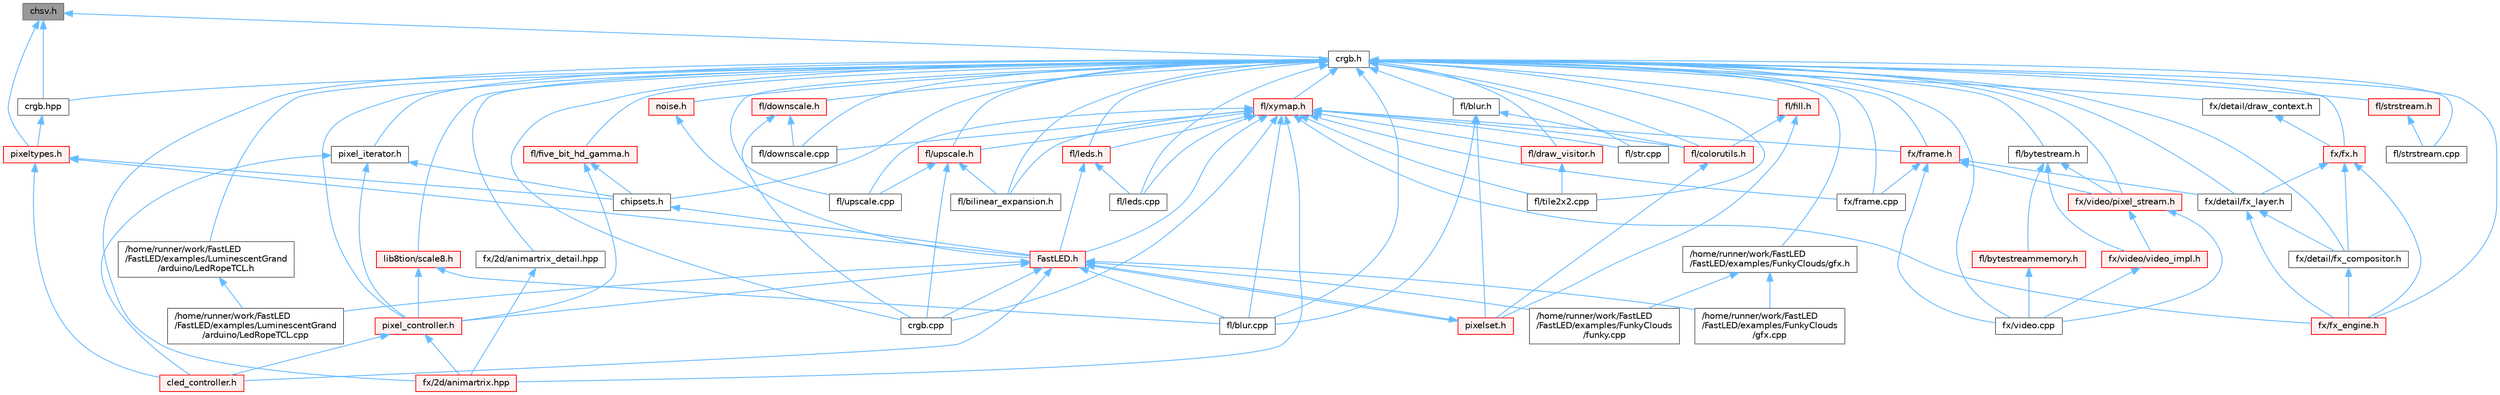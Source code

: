 digraph "chsv.h"
{
 // INTERACTIVE_SVG=YES
 // LATEX_PDF_SIZE
  bgcolor="transparent";
  edge [fontname=Helvetica,fontsize=10,labelfontname=Helvetica,labelfontsize=10];
  node [fontname=Helvetica,fontsize=10,shape=box,height=0.2,width=0.4];
  Node1 [id="Node000001",label="chsv.h",height=0.2,width=0.4,color="gray40", fillcolor="grey60", style="filled", fontcolor="black",tooltip="Defines the hue, saturation, and value (HSV) pixel struct."];
  Node1 -> Node2 [id="edge1_Node000001_Node000002",dir="back",color="steelblue1",style="solid",tooltip=" "];
  Node2 [id="Node000002",label="crgb.h",height=0.2,width=0.4,color="grey40", fillcolor="white", style="filled",URL="$db/dd1/crgb_8h.html",tooltip="Defines the red, green, and blue (RGB) pixel struct."];
  Node2 -> Node3 [id="edge2_Node000002_Node000003",dir="back",color="steelblue1",style="solid",tooltip=" "];
  Node3 [id="Node000003",label="/home/runner/work/FastLED\l/FastLED/examples/FunkyClouds/gfx.h",height=0.2,width=0.4,color="grey40", fillcolor="white", style="filled",URL="$d8/dd5/gfx_8h.html",tooltip=" "];
  Node3 -> Node4 [id="edge3_Node000003_Node000004",dir="back",color="steelblue1",style="solid",tooltip=" "];
  Node4 [id="Node000004",label="/home/runner/work/FastLED\l/FastLED/examples/FunkyClouds\l/funky.cpp",height=0.2,width=0.4,color="grey40", fillcolor="white", style="filled",URL="$d6/d43/funky_8cpp.html",tooltip=" "];
  Node3 -> Node5 [id="edge4_Node000003_Node000005",dir="back",color="steelblue1",style="solid",tooltip=" "];
  Node5 [id="Node000005",label="/home/runner/work/FastLED\l/FastLED/examples/FunkyClouds\l/gfx.cpp",height=0.2,width=0.4,color="grey40", fillcolor="white", style="filled",URL="$de/da1/gfx_8cpp.html",tooltip=" "];
  Node2 -> Node6 [id="edge5_Node000002_Node000006",dir="back",color="steelblue1",style="solid",tooltip=" "];
  Node6 [id="Node000006",label="/home/runner/work/FastLED\l/FastLED/examples/LuminescentGrand\l/arduino/LedRopeTCL.h",height=0.2,width=0.4,color="grey40", fillcolor="white", style="filled",URL="$d9/d7e/_led_rope_t_c_l_8h.html",tooltip=" "];
  Node6 -> Node7 [id="edge6_Node000006_Node000007",dir="back",color="steelblue1",style="solid",tooltip=" "];
  Node7 [id="Node000007",label="/home/runner/work/FastLED\l/FastLED/examples/LuminescentGrand\l/arduino/LedRopeTCL.cpp",height=0.2,width=0.4,color="grey40", fillcolor="white", style="filled",URL="$d6/dc9/_led_rope_t_c_l_8cpp.html",tooltip=" "];
  Node2 -> Node8 [id="edge7_Node000002_Node000008",dir="back",color="steelblue1",style="solid",tooltip=" "];
  Node8 [id="Node000008",label="chipsets.h",height=0.2,width=0.4,color="grey40", fillcolor="white", style="filled",URL="$db/d66/chipsets_8h.html",tooltip="Contains the bulk of the definitions for the various LED chipsets supported."];
  Node8 -> Node9 [id="edge8_Node000008_Node000009",dir="back",color="steelblue1",style="solid",tooltip=" "];
  Node9 [id="Node000009",label="FastLED.h",height=0.2,width=0.4,color="red", fillcolor="#FFF0F0", style="filled",URL="$db/d97/_fast_l_e_d_8h.html",tooltip="central include file for FastLED, defines the CFastLED class/object"];
  Node9 -> Node4 [id="edge9_Node000009_Node000004",dir="back",color="steelblue1",style="solid",tooltip=" "];
  Node9 -> Node5 [id="edge10_Node000009_Node000005",dir="back",color="steelblue1",style="solid",tooltip=" "];
  Node9 -> Node7 [id="edge11_Node000009_Node000007",dir="back",color="steelblue1",style="solid",tooltip=" "];
  Node9 -> Node92 [id="edge12_Node000009_Node000092",dir="back",color="steelblue1",style="solid",tooltip=" "];
  Node92 [id="Node000092",label="cled_controller.h",height=0.2,width=0.4,color="red", fillcolor="#FFF0F0", style="filled",URL="$db/d6d/cled__controller_8h.html",tooltip="base definitions used by led controllers for writing out led data"];
  Node9 -> Node98 [id="edge13_Node000009_Node000098",dir="back",color="steelblue1",style="solid",tooltip=" "];
  Node98 [id="Node000098",label="crgb.cpp",height=0.2,width=0.4,color="grey40", fillcolor="white", style="filled",URL="$d0/de3/crgb_8cpp.html",tooltip="Utility functions for the red, green, and blue (RGB) pixel struct."];
  Node9 -> Node107 [id="edge14_Node000009_Node000107",dir="back",color="steelblue1",style="solid",tooltip=" "];
  Node107 [id="Node000107",label="fl/blur.cpp",height=0.2,width=0.4,color="grey40", fillcolor="white", style="filled",URL="$de/dc8/blur_8cpp.html",tooltip=" "];
  Node9 -> Node133 [id="edge15_Node000009_Node000133",dir="back",color="steelblue1",style="solid",tooltip=" "];
  Node133 [id="Node000133",label="pixel_controller.h",height=0.2,width=0.4,color="red", fillcolor="#FFF0F0", style="filled",URL="$d5/d4d/pixel__controller_8h.html",tooltip="Low level pixel data writing class."];
  Node133 -> Node92 [id="edge16_Node000133_Node000092",dir="back",color="steelblue1",style="solid",tooltip=" "];
  Node133 -> Node134 [id="edge17_Node000133_Node000134",dir="back",color="steelblue1",style="solid",tooltip=" "];
  Node134 [id="Node000134",label="fx/2d/animartrix.hpp",height=0.2,width=0.4,color="red", fillcolor="#FFF0F0", style="filled",URL="$d3/dc3/animartrix_8hpp.html",tooltip=" "];
  Node9 -> Node135 [id="edge18_Node000009_Node000135",dir="back",color="steelblue1",style="solid",tooltip=" "];
  Node135 [id="Node000135",label="pixelset.h",height=0.2,width=0.4,color="red", fillcolor="#FFF0F0", style="filled",URL="$d4/d46/pixelset_8h.html",tooltip="Declares classes for managing logical groups of LEDs."];
  Node135 -> Node9 [id="edge19_Node000135_Node000009",dir="back",color="steelblue1",style="solid",tooltip=" "];
  Node2 -> Node98 [id="edge20_Node000002_Node000098",dir="back",color="steelblue1",style="solid",tooltip=" "];
  Node2 -> Node128 [id="edge21_Node000002_Node000128",dir="back",color="steelblue1",style="solid",tooltip=" "];
  Node128 [id="Node000128",label="crgb.hpp",height=0.2,width=0.4,color="grey40", fillcolor="white", style="filled",URL="$d0/d4b/crgb_8hpp.html",tooltip="Defines utility functions for the red, green, and blue (RGB) pixel struct."];
  Node128 -> Node129 [id="edge22_Node000128_Node000129",dir="back",color="steelblue1",style="solid",tooltip=" "];
  Node129 [id="Node000129",label="pixeltypes.h",height=0.2,width=0.4,color="red", fillcolor="#FFF0F0", style="filled",URL="$d2/dba/pixeltypes_8h.html",tooltip="Includes defintions for RGB and HSV pixels."];
  Node129 -> Node9 [id="edge23_Node000129_Node000009",dir="back",color="steelblue1",style="solid",tooltip=" "];
  Node129 -> Node8 [id="edge24_Node000129_Node000008",dir="back",color="steelblue1",style="solid",tooltip=" "];
  Node129 -> Node92 [id="edge25_Node000129_Node000092",dir="back",color="steelblue1",style="solid",tooltip=" "];
  Node2 -> Node145 [id="edge26_Node000002_Node000145",dir="back",color="steelblue1",style="solid",tooltip=" "];
  Node145 [id="Node000145",label="fl/bilinear_expansion.h",height=0.2,width=0.4,color="grey40", fillcolor="white", style="filled",URL="$da/d34/bilinear__expansion_8h.html",tooltip="Demonstrates how to mix noise generation with color palettes on a 2D LED matrix."];
  Node2 -> Node107 [id="edge27_Node000002_Node000107",dir="back",color="steelblue1",style="solid",tooltip=" "];
  Node2 -> Node146 [id="edge28_Node000002_Node000146",dir="back",color="steelblue1",style="solid",tooltip=" "];
  Node146 [id="Node000146",label="fl/blur.h",height=0.2,width=0.4,color="grey40", fillcolor="white", style="filled",URL="$d4/df5/blur_8h.html",tooltip=" "];
  Node146 -> Node107 [id="edge29_Node000146_Node000107",dir="back",color="steelblue1",style="solid",tooltip=" "];
  Node146 -> Node147 [id="edge30_Node000146_Node000147",dir="back",color="steelblue1",style="solid",tooltip=" "];
  Node147 [id="Node000147",label="fl/colorutils.h",height=0.2,width=0.4,color="red", fillcolor="#FFF0F0", style="filled",URL="$d7/df9/fl_2colorutils_8h.html",tooltip="Utility functions for color fill, palettes, blending, and more."];
  Node147 -> Node135 [id="edge31_Node000147_Node000135",dir="back",color="steelblue1",style="solid",tooltip=" "];
  Node146 -> Node135 [id="edge32_Node000146_Node000135",dir="back",color="steelblue1",style="solid",tooltip=" "];
  Node2 -> Node156 [id="edge33_Node000002_Node000156",dir="back",color="steelblue1",style="solid",tooltip=" "];
  Node156 [id="Node000156",label="fl/bytestream.h",height=0.2,width=0.4,color="grey40", fillcolor="white", style="filled",URL="$dd/d2b/bytestream_8h.html",tooltip=" "];
  Node156 -> Node157 [id="edge34_Node000156_Node000157",dir="back",color="steelblue1",style="solid",tooltip=" "];
  Node157 [id="Node000157",label="fl/bytestreammemory.h",height=0.2,width=0.4,color="red", fillcolor="#FFF0F0", style="filled",URL="$d1/d24/bytestreammemory_8h.html",tooltip=" "];
  Node157 -> Node159 [id="edge35_Node000157_Node000159",dir="back",color="steelblue1",style="solid",tooltip=" "];
  Node159 [id="Node000159",label="fx/video.cpp",height=0.2,width=0.4,color="grey40", fillcolor="white", style="filled",URL="$d0/d05/video_8cpp.html",tooltip=" "];
  Node156 -> Node160 [id="edge36_Node000156_Node000160",dir="back",color="steelblue1",style="solid",tooltip=" "];
  Node160 [id="Node000160",label="fx/video/pixel_stream.h",height=0.2,width=0.4,color="red", fillcolor="#FFF0F0", style="filled",URL="$d3/dfa/pixel__stream_8h.html",tooltip=" "];
  Node160 -> Node159 [id="edge37_Node000160_Node000159",dir="back",color="steelblue1",style="solid",tooltip=" "];
  Node160 -> Node163 [id="edge38_Node000160_Node000163",dir="back",color="steelblue1",style="solid",tooltip=" "];
  Node163 [id="Node000163",label="fx/video/video_impl.h",height=0.2,width=0.4,color="red", fillcolor="#FFF0F0", style="filled",URL="$d5/d82/video__impl_8h.html",tooltip=" "];
  Node163 -> Node159 [id="edge39_Node000163_Node000159",dir="back",color="steelblue1",style="solid",tooltip=" "];
  Node156 -> Node163 [id="edge40_Node000156_Node000163",dir="back",color="steelblue1",style="solid",tooltip=" "];
  Node2 -> Node147 [id="edge41_Node000002_Node000147",dir="back",color="steelblue1",style="solid",tooltip=" "];
  Node2 -> Node166 [id="edge42_Node000002_Node000166",dir="back",color="steelblue1",style="solid",tooltip=" "];
  Node166 [id="Node000166",label="fl/downscale.cpp",height=0.2,width=0.4,color="grey40", fillcolor="white", style="filled",URL="$d8/df9/downscale_8cpp.html",tooltip=" "];
  Node2 -> Node167 [id="edge43_Node000002_Node000167",dir="back",color="steelblue1",style="solid",tooltip=" "];
  Node167 [id="Node000167",label="fl/downscale.h",height=0.2,width=0.4,color="red", fillcolor="#FFF0F0", style="filled",URL="$d1/d30/src_2fl_2downscale_8h.html",tooltip=" "];
  Node167 -> Node98 [id="edge44_Node000167_Node000098",dir="back",color="steelblue1",style="solid",tooltip=" "];
  Node167 -> Node166 [id="edge45_Node000167_Node000166",dir="back",color="steelblue1",style="solid",tooltip=" "];
  Node2 -> Node152 [id="edge46_Node000002_Node000152",dir="back",color="steelblue1",style="solid",tooltip=" "];
  Node152 [id="Node000152",label="fl/draw_visitor.h",height=0.2,width=0.4,color="red", fillcolor="#FFF0F0", style="filled",URL="$d0/d4f/draw__visitor_8h.html",tooltip=" "];
  Node152 -> Node154 [id="edge47_Node000152_Node000154",dir="back",color="steelblue1",style="solid",tooltip=" "];
  Node154 [id="Node000154",label="fl/tile2x2.cpp",height=0.2,width=0.4,color="grey40", fillcolor="white", style="filled",URL="$db/d15/tile2x2_8cpp.html",tooltip=" "];
  Node2 -> Node168 [id="edge48_Node000002_Node000168",dir="back",color="steelblue1",style="solid",tooltip=" "];
  Node168 [id="Node000168",label="fl/fill.h",height=0.2,width=0.4,color="red", fillcolor="#FFF0F0", style="filled",URL="$d2/d78/fill_8h.html",tooltip=" "];
  Node168 -> Node147 [id="edge49_Node000168_Node000147",dir="back",color="steelblue1",style="solid",tooltip=" "];
  Node168 -> Node135 [id="edge50_Node000168_Node000135",dir="back",color="steelblue1",style="solid",tooltip=" "];
  Node2 -> Node170 [id="edge51_Node000002_Node000170",dir="back",color="steelblue1",style="solid",tooltip=" "];
  Node170 [id="Node000170",label="fl/five_bit_hd_gamma.h",height=0.2,width=0.4,color="red", fillcolor="#FFF0F0", style="filled",URL="$dc/d44/five__bit__hd__gamma_8h.html",tooltip="Declares functions for five-bit gamma correction."];
  Node170 -> Node8 [id="edge52_Node000170_Node000008",dir="back",color="steelblue1",style="solid",tooltip=" "];
  Node170 -> Node133 [id="edge53_Node000170_Node000133",dir="back",color="steelblue1",style="solid",tooltip=" "];
  Node2 -> Node171 [id="edge54_Node000002_Node000171",dir="back",color="steelblue1",style="solid",tooltip=" "];
  Node171 [id="Node000171",label="fl/leds.cpp",height=0.2,width=0.4,color="grey40", fillcolor="white", style="filled",URL="$d6/d78/leds_8cpp.html",tooltip=" "];
  Node2 -> Node172 [id="edge55_Node000002_Node000172",dir="back",color="steelblue1",style="solid",tooltip=" "];
  Node172 [id="Node000172",label="fl/leds.h",height=0.2,width=0.4,color="red", fillcolor="#FFF0F0", style="filled",URL="$da/d78/leds_8h.html",tooltip=" "];
  Node172 -> Node9 [id="edge56_Node000172_Node000009",dir="back",color="steelblue1",style="solid",tooltip=" "];
  Node172 -> Node171 [id="edge57_Node000172_Node000171",dir="back",color="steelblue1",style="solid",tooltip=" "];
  Node2 -> Node180 [id="edge58_Node000002_Node000180",dir="back",color="steelblue1",style="solid",tooltip=" "];
  Node180 [id="Node000180",label="fl/str.cpp",height=0.2,width=0.4,color="grey40", fillcolor="white", style="filled",URL="$d1/d1f/str_8cpp.html",tooltip=" "];
  Node2 -> Node181 [id="edge59_Node000002_Node000181",dir="back",color="steelblue1",style="solid",tooltip=" "];
  Node181 [id="Node000181",label="fl/strstream.cpp",height=0.2,width=0.4,color="grey40", fillcolor="white", style="filled",URL="$d3/d80/strstream_8cpp.html",tooltip=" "];
  Node2 -> Node182 [id="edge60_Node000002_Node000182",dir="back",color="steelblue1",style="solid",tooltip=" "];
  Node182 [id="Node000182",label="fl/strstream.h",height=0.2,width=0.4,color="red", fillcolor="#FFF0F0", style="filled",URL="$d8/d00/strstream_8h.html",tooltip=" "];
  Node182 -> Node181 [id="edge61_Node000182_Node000181",dir="back",color="steelblue1",style="solid",tooltip=" "];
  Node2 -> Node154 [id="edge62_Node000002_Node000154",dir="back",color="steelblue1",style="solid",tooltip=" "];
  Node2 -> Node220 [id="edge63_Node000002_Node000220",dir="back",color="steelblue1",style="solid",tooltip=" "];
  Node220 [id="Node000220",label="fl/upscale.cpp",height=0.2,width=0.4,color="grey40", fillcolor="white", style="filled",URL="$d0/d4f/upscale_8cpp.html",tooltip=" "];
  Node2 -> Node221 [id="edge64_Node000002_Node000221",dir="back",color="steelblue1",style="solid",tooltip=" "];
  Node221 [id="Node000221",label="fl/upscale.h",height=0.2,width=0.4,color="red", fillcolor="#FFF0F0", style="filled",URL="$d6/d0c/upscale_8h.html",tooltip=" "];
  Node221 -> Node98 [id="edge65_Node000221_Node000098",dir="back",color="steelblue1",style="solid",tooltip=" "];
  Node221 -> Node145 [id="edge66_Node000221_Node000145",dir="back",color="steelblue1",style="solid",tooltip=" "];
  Node221 -> Node220 [id="edge67_Node000221_Node000220",dir="back",color="steelblue1",style="solid",tooltip=" "];
  Node2 -> Node223 [id="edge68_Node000002_Node000223",dir="back",color="steelblue1",style="solid",tooltip=" "];
  Node223 [id="Node000223",label="fl/xymap.h",height=0.2,width=0.4,color="red", fillcolor="#FFF0F0", style="filled",URL="$da/d61/xymap_8h.html",tooltip=" "];
  Node223 -> Node9 [id="edge69_Node000223_Node000009",dir="back",color="steelblue1",style="solid",tooltip=" "];
  Node223 -> Node98 [id="edge70_Node000223_Node000098",dir="back",color="steelblue1",style="solid",tooltip=" "];
  Node223 -> Node145 [id="edge71_Node000223_Node000145",dir="back",color="steelblue1",style="solid",tooltip=" "];
  Node223 -> Node107 [id="edge72_Node000223_Node000107",dir="back",color="steelblue1",style="solid",tooltip=" "];
  Node223 -> Node147 [id="edge73_Node000223_Node000147",dir="back",color="steelblue1",style="solid",tooltip=" "];
  Node223 -> Node166 [id="edge74_Node000223_Node000166",dir="back",color="steelblue1",style="solid",tooltip=" "];
  Node223 -> Node152 [id="edge75_Node000223_Node000152",dir="back",color="steelblue1",style="solid",tooltip=" "];
  Node223 -> Node171 [id="edge76_Node000223_Node000171",dir="back",color="steelblue1",style="solid",tooltip=" "];
  Node223 -> Node172 [id="edge77_Node000223_Node000172",dir="back",color="steelblue1",style="solid",tooltip=" "];
  Node223 -> Node180 [id="edge78_Node000223_Node000180",dir="back",color="steelblue1",style="solid",tooltip=" "];
  Node223 -> Node154 [id="edge79_Node000223_Node000154",dir="back",color="steelblue1",style="solid",tooltip=" "];
  Node223 -> Node220 [id="edge80_Node000223_Node000220",dir="back",color="steelblue1",style="solid",tooltip=" "];
  Node223 -> Node221 [id="edge81_Node000223_Node000221",dir="back",color="steelblue1",style="solid",tooltip=" "];
  Node223 -> Node134 [id="edge82_Node000223_Node000134",dir="back",color="steelblue1",style="solid",tooltip=" "];
  Node223 -> Node217 [id="edge83_Node000223_Node000217",dir="back",color="steelblue1",style="solid",tooltip=" "];
  Node217 [id="Node000217",label="fx/frame.cpp",height=0.2,width=0.4,color="grey40", fillcolor="white", style="filled",URL="$da/d14/frame_8cpp.html",tooltip=" "];
  Node223 -> Node235 [id="edge84_Node000223_Node000235",dir="back",color="steelblue1",style="solid",tooltip=" "];
  Node235 [id="Node000235",label="fx/frame.h",height=0.2,width=0.4,color="red", fillcolor="#FFF0F0", style="filled",URL="$df/d7d/frame_8h.html",tooltip=" "];
  Node235 -> Node215 [id="edge85_Node000235_Node000215",dir="back",color="steelblue1",style="solid",tooltip=" "];
  Node215 [id="Node000215",label="fx/detail/fx_layer.h",height=0.2,width=0.4,color="grey40", fillcolor="white", style="filled",URL="$d7/d2f/fx__layer_8h.html",tooltip=" "];
  Node215 -> Node216 [id="edge86_Node000215_Node000216",dir="back",color="steelblue1",style="solid",tooltip=" "];
  Node216 [id="Node000216",label="fx/detail/fx_compositor.h",height=0.2,width=0.4,color="grey40", fillcolor="white", style="filled",URL="$d5/d6b/fx__compositor_8h.html",tooltip=" "];
  Node216 -> Node205 [id="edge87_Node000216_Node000205",dir="back",color="steelblue1",style="solid",tooltip=" "];
  Node205 [id="Node000205",label="fx/fx_engine.h",height=0.2,width=0.4,color="red", fillcolor="#FFF0F0", style="filled",URL="$d9/d3c/fx__engine_8h.html",tooltip=" "];
  Node215 -> Node205 [id="edge88_Node000215_Node000205",dir="back",color="steelblue1",style="solid",tooltip=" "];
  Node235 -> Node217 [id="edge89_Node000235_Node000217",dir="back",color="steelblue1",style="solid",tooltip=" "];
  Node235 -> Node159 [id="edge90_Node000235_Node000159",dir="back",color="steelblue1",style="solid",tooltip=" "];
  Node235 -> Node160 [id="edge91_Node000235_Node000160",dir="back",color="steelblue1",style="solid",tooltip=" "];
  Node223 -> Node205 [id="edge92_Node000223_Node000205",dir="back",color="steelblue1",style="solid",tooltip=" "];
  Node2 -> Node134 [id="edge93_Node000002_Node000134",dir="back",color="steelblue1",style="solid",tooltip=" "];
  Node2 -> Node237 [id="edge94_Node000002_Node000237",dir="back",color="steelblue1",style="solid",tooltip=" "];
  Node237 [id="Node000237",label="fx/2d/animartrix_detail.hpp",height=0.2,width=0.4,color="grey40", fillcolor="white", style="filled",URL="$d3/d3b/animartrix__detail_8hpp.html",tooltip=" "];
  Node237 -> Node134 [id="edge95_Node000237_Node000134",dir="back",color="steelblue1",style="solid",tooltip=" "];
  Node2 -> Node238 [id="edge96_Node000002_Node000238",dir="back",color="steelblue1",style="solid",tooltip=" "];
  Node238 [id="Node000238",label="fx/detail/draw_context.h",height=0.2,width=0.4,color="grey40", fillcolor="white", style="filled",URL="$db/ded/draw__context_8h.html",tooltip=" "];
  Node238 -> Node239 [id="edge97_Node000238_Node000239",dir="back",color="steelblue1",style="solid",tooltip=" "];
  Node239 [id="Node000239",label="fx/fx.h",height=0.2,width=0.4,color="red", fillcolor="#FFF0F0", style="filled",URL="$df/d44/src_2fx_2fx_8h.html",tooltip=" "];
  Node239 -> Node216 [id="edge98_Node000239_Node000216",dir="back",color="steelblue1",style="solid",tooltip=" "];
  Node239 -> Node215 [id="edge99_Node000239_Node000215",dir="back",color="steelblue1",style="solid",tooltip=" "];
  Node239 -> Node205 [id="edge100_Node000239_Node000205",dir="back",color="steelblue1",style="solid",tooltip=" "];
  Node2 -> Node216 [id="edge101_Node000002_Node000216",dir="back",color="steelblue1",style="solid",tooltip=" "];
  Node2 -> Node215 [id="edge102_Node000002_Node000215",dir="back",color="steelblue1",style="solid",tooltip=" "];
  Node2 -> Node217 [id="edge103_Node000002_Node000217",dir="back",color="steelblue1",style="solid",tooltip=" "];
  Node2 -> Node235 [id="edge104_Node000002_Node000235",dir="back",color="steelblue1",style="solid",tooltip=" "];
  Node2 -> Node239 [id="edge105_Node000002_Node000239",dir="back",color="steelblue1",style="solid",tooltip=" "];
  Node2 -> Node205 [id="edge106_Node000002_Node000205",dir="back",color="steelblue1",style="solid",tooltip=" "];
  Node2 -> Node159 [id="edge107_Node000002_Node000159",dir="back",color="steelblue1",style="solid",tooltip=" "];
  Node2 -> Node160 [id="edge108_Node000002_Node000160",dir="back",color="steelblue1",style="solid",tooltip=" "];
  Node2 -> Node243 [id="edge109_Node000002_Node000243",dir="back",color="steelblue1",style="solid",tooltip=" "];
  Node243 [id="Node000243",label="lib8tion/scale8.h",height=0.2,width=0.4,color="red", fillcolor="#FFF0F0", style="filled",URL="$db/d91/scale8_8h.html",tooltip="Fast, efficient 8-bit scaling functions specifically designed for high-performance LED programming."];
  Node243 -> Node107 [id="edge110_Node000243_Node000107",dir="back",color="steelblue1",style="solid",tooltip=" "];
  Node243 -> Node133 [id="edge111_Node000243_Node000133",dir="back",color="steelblue1",style="solid",tooltip=" "];
  Node2 -> Node245 [id="edge112_Node000002_Node000245",dir="back",color="steelblue1",style="solid",tooltip=" "];
  Node245 [id="Node000245",label="noise.h",height=0.2,width=0.4,color="red", fillcolor="#FFF0F0", style="filled",URL="$d1/d31/noise_8h.html",tooltip="Functions to generate and fill arrays with noise."];
  Node245 -> Node9 [id="edge113_Node000245_Node000009",dir="back",color="steelblue1",style="solid",tooltip=" "];
  Node2 -> Node133 [id="edge114_Node000002_Node000133",dir="back",color="steelblue1",style="solid",tooltip=" "];
  Node2 -> Node247 [id="edge115_Node000002_Node000247",dir="back",color="steelblue1",style="solid",tooltip=" "];
  Node247 [id="Node000247",label="pixel_iterator.h",height=0.2,width=0.4,color="grey40", fillcolor="white", style="filled",URL="$d8/d6c/pixel__iterator_8h.html",tooltip="Non-templated low level pixel data writing class."];
  Node247 -> Node8 [id="edge116_Node000247_Node000008",dir="back",color="steelblue1",style="solid",tooltip=" "];
  Node247 -> Node92 [id="edge117_Node000247_Node000092",dir="back",color="steelblue1",style="solid",tooltip=" "];
  Node247 -> Node133 [id="edge118_Node000247_Node000133",dir="back",color="steelblue1",style="solid",tooltip=" "];
  Node1 -> Node128 [id="edge119_Node000001_Node000128",dir="back",color="steelblue1",style="solid",tooltip=" "];
  Node1 -> Node129 [id="edge120_Node000001_Node000129",dir="back",color="steelblue1",style="solid",tooltip=" "];
}
